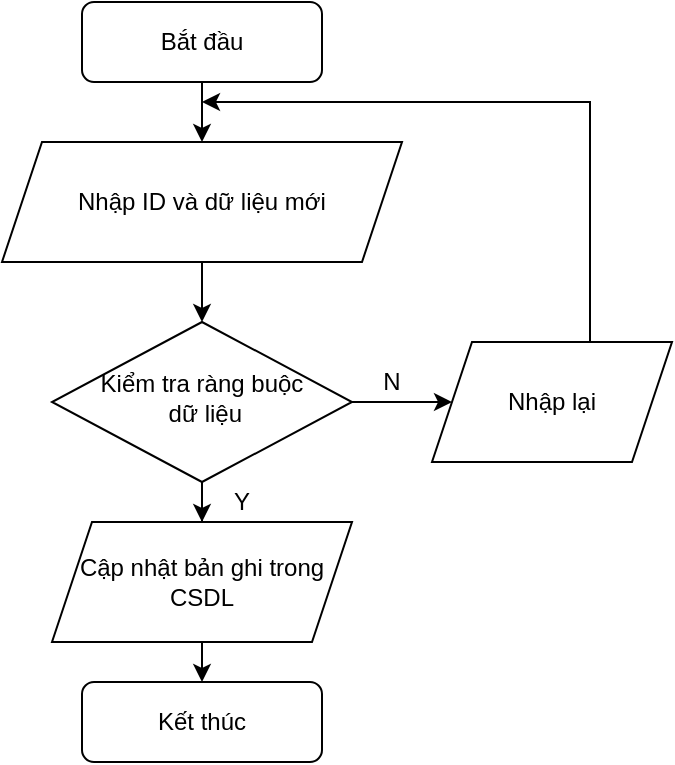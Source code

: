 <mxfile version="14.9.6" type="device"><diagram id="C5RBs43oDa-KdzZeNtuy" name="Page-1"><mxGraphModel dx="749" dy="550" grid="1" gridSize="10" guides="1" tooltips="1" connect="1" arrows="1" fold="1" page="1" pageScale="1" pageWidth="827" pageHeight="1169" math="0" shadow="0"><root><mxCell id="WIyWlLk6GJQsqaUBKTNV-0"/><mxCell id="WIyWlLk6GJQsqaUBKTNV-1" parent="WIyWlLk6GJQsqaUBKTNV-0"/><mxCell id="rv5C8t3bgkfTnMx9W0Sh-9" value="" style="edgeStyle=orthogonalEdgeStyle;rounded=0;orthogonalLoop=1;jettySize=auto;html=1;" parent="WIyWlLk6GJQsqaUBKTNV-1" source="WIyWlLk6GJQsqaUBKTNV-3" target="rv5C8t3bgkfTnMx9W0Sh-0" edge="1"><mxGeometry relative="1" as="geometry"/></mxCell><mxCell id="WIyWlLk6GJQsqaUBKTNV-3" value="Bắt đầu" style="rounded=1;whiteSpace=wrap;html=1;fontSize=12;glass=0;strokeWidth=1;shadow=0;" parent="WIyWlLk6GJQsqaUBKTNV-1" vertex="1"><mxGeometry x="160" y="10" width="120" height="40" as="geometry"/></mxCell><mxCell id="rv5C8t3bgkfTnMx9W0Sh-11" value="" style="edgeStyle=orthogonalEdgeStyle;rounded=0;orthogonalLoop=1;jettySize=auto;html=1;entryX=0;entryY=0.5;entryDx=0;entryDy=0;" parent="WIyWlLk6GJQsqaUBKTNV-1" source="WIyWlLk6GJQsqaUBKTNV-6" target="XBx0c93qYUxoScISp_kP-0" edge="1"><mxGeometry relative="1" as="geometry"><mxPoint x="320" y="210" as="targetPoint"/></mxGeometry></mxCell><mxCell id="rv5C8t3bgkfTnMx9W0Sh-12" value="" style="edgeStyle=orthogonalEdgeStyle;rounded=0;orthogonalLoop=1;jettySize=auto;html=1;" parent="WIyWlLk6GJQsqaUBKTNV-1" source="WIyWlLk6GJQsqaUBKTNV-6" target="rv5C8t3bgkfTnMx9W0Sh-7" edge="1"><mxGeometry relative="1" as="geometry"/></mxCell><mxCell id="WIyWlLk6GJQsqaUBKTNV-6" value="Kiểm tra ràng buộc&lt;br&gt;&amp;nbsp;dữ liệu" style="rhombus;whiteSpace=wrap;html=1;shadow=0;fontFamily=Helvetica;fontSize=12;align=center;strokeWidth=1;spacing=6;spacingTop=-4;" parent="WIyWlLk6GJQsqaUBKTNV-1" vertex="1"><mxGeometry x="145" y="170" width="150" height="80" as="geometry"/></mxCell><mxCell id="WIyWlLk6GJQsqaUBKTNV-11" value="Kết thúc" style="rounded=1;whiteSpace=wrap;html=1;fontSize=12;glass=0;strokeWidth=1;shadow=0;" parent="WIyWlLk6GJQsqaUBKTNV-1" vertex="1"><mxGeometry x="160" y="350" width="120" height="40" as="geometry"/></mxCell><mxCell id="rv5C8t3bgkfTnMx9W0Sh-10" value="" style="edgeStyle=orthogonalEdgeStyle;rounded=0;orthogonalLoop=1;jettySize=auto;html=1;" parent="WIyWlLk6GJQsqaUBKTNV-1" source="rv5C8t3bgkfTnMx9W0Sh-0" target="WIyWlLk6GJQsqaUBKTNV-6" edge="1"><mxGeometry relative="1" as="geometry"/></mxCell><mxCell id="rv5C8t3bgkfTnMx9W0Sh-0" value="Nhập ID và dữ liệu mới" style="shape=parallelogram;perimeter=parallelogramPerimeter;whiteSpace=wrap;html=1;fixedSize=1;" parent="WIyWlLk6GJQsqaUBKTNV-1" vertex="1"><mxGeometry x="120" y="80" width="200" height="60" as="geometry"/></mxCell><mxCell id="rv5C8t3bgkfTnMx9W0Sh-5" style="edgeStyle=orthogonalEdgeStyle;rounded=0;orthogonalLoop=1;jettySize=auto;html=1;entryX=0.5;entryY=0;entryDx=0;entryDy=0;" parent="WIyWlLk6GJQsqaUBKTNV-1" edge="1"><mxGeometry relative="1" as="geometry"><mxPoint x="220" y="330" as="sourcePoint"/><mxPoint x="220" y="350" as="targetPoint"/></mxGeometry></mxCell><mxCell id="rv5C8t3bgkfTnMx9W0Sh-7" value="&lt;span&gt;Cập nhật bản ghi trong CSDL&lt;/span&gt;" style="shape=parallelogram;perimeter=parallelogramPerimeter;whiteSpace=wrap;html=1;fixedSize=1;" parent="WIyWlLk6GJQsqaUBKTNV-1" vertex="1"><mxGeometry x="145" y="270" width="150" height="60" as="geometry"/></mxCell><mxCell id="XBx0c93qYUxoScISp_kP-2" style="edgeStyle=orthogonalEdgeStyle;rounded=0;orthogonalLoop=1;jettySize=auto;html=1;" edge="1" parent="WIyWlLk6GJQsqaUBKTNV-1" source="XBx0c93qYUxoScISp_kP-0"><mxGeometry relative="1" as="geometry"><mxPoint x="220" y="60" as="targetPoint"/><Array as="points"><mxPoint x="414" y="60"/></Array></mxGeometry></mxCell><mxCell id="XBx0c93qYUxoScISp_kP-0" value="&lt;span&gt;Nhập lại&lt;/span&gt;" style="shape=parallelogram;perimeter=parallelogramPerimeter;whiteSpace=wrap;html=1;fixedSize=1;" vertex="1" parent="WIyWlLk6GJQsqaUBKTNV-1"><mxGeometry x="335" y="180" width="120" height="60" as="geometry"/></mxCell><mxCell id="XBx0c93qYUxoScISp_kP-3" value="N" style="text;html=1;strokeColor=none;fillColor=none;align=center;verticalAlign=middle;whiteSpace=wrap;rounded=0;" vertex="1" parent="WIyWlLk6GJQsqaUBKTNV-1"><mxGeometry x="295" y="190" width="40" height="20" as="geometry"/></mxCell><mxCell id="XBx0c93qYUxoScISp_kP-4" value="Y" style="text;html=1;strokeColor=none;fillColor=none;align=center;verticalAlign=middle;whiteSpace=wrap;rounded=0;" vertex="1" parent="WIyWlLk6GJQsqaUBKTNV-1"><mxGeometry x="220" y="250" width="40" height="20" as="geometry"/></mxCell></root></mxGraphModel></diagram></mxfile>